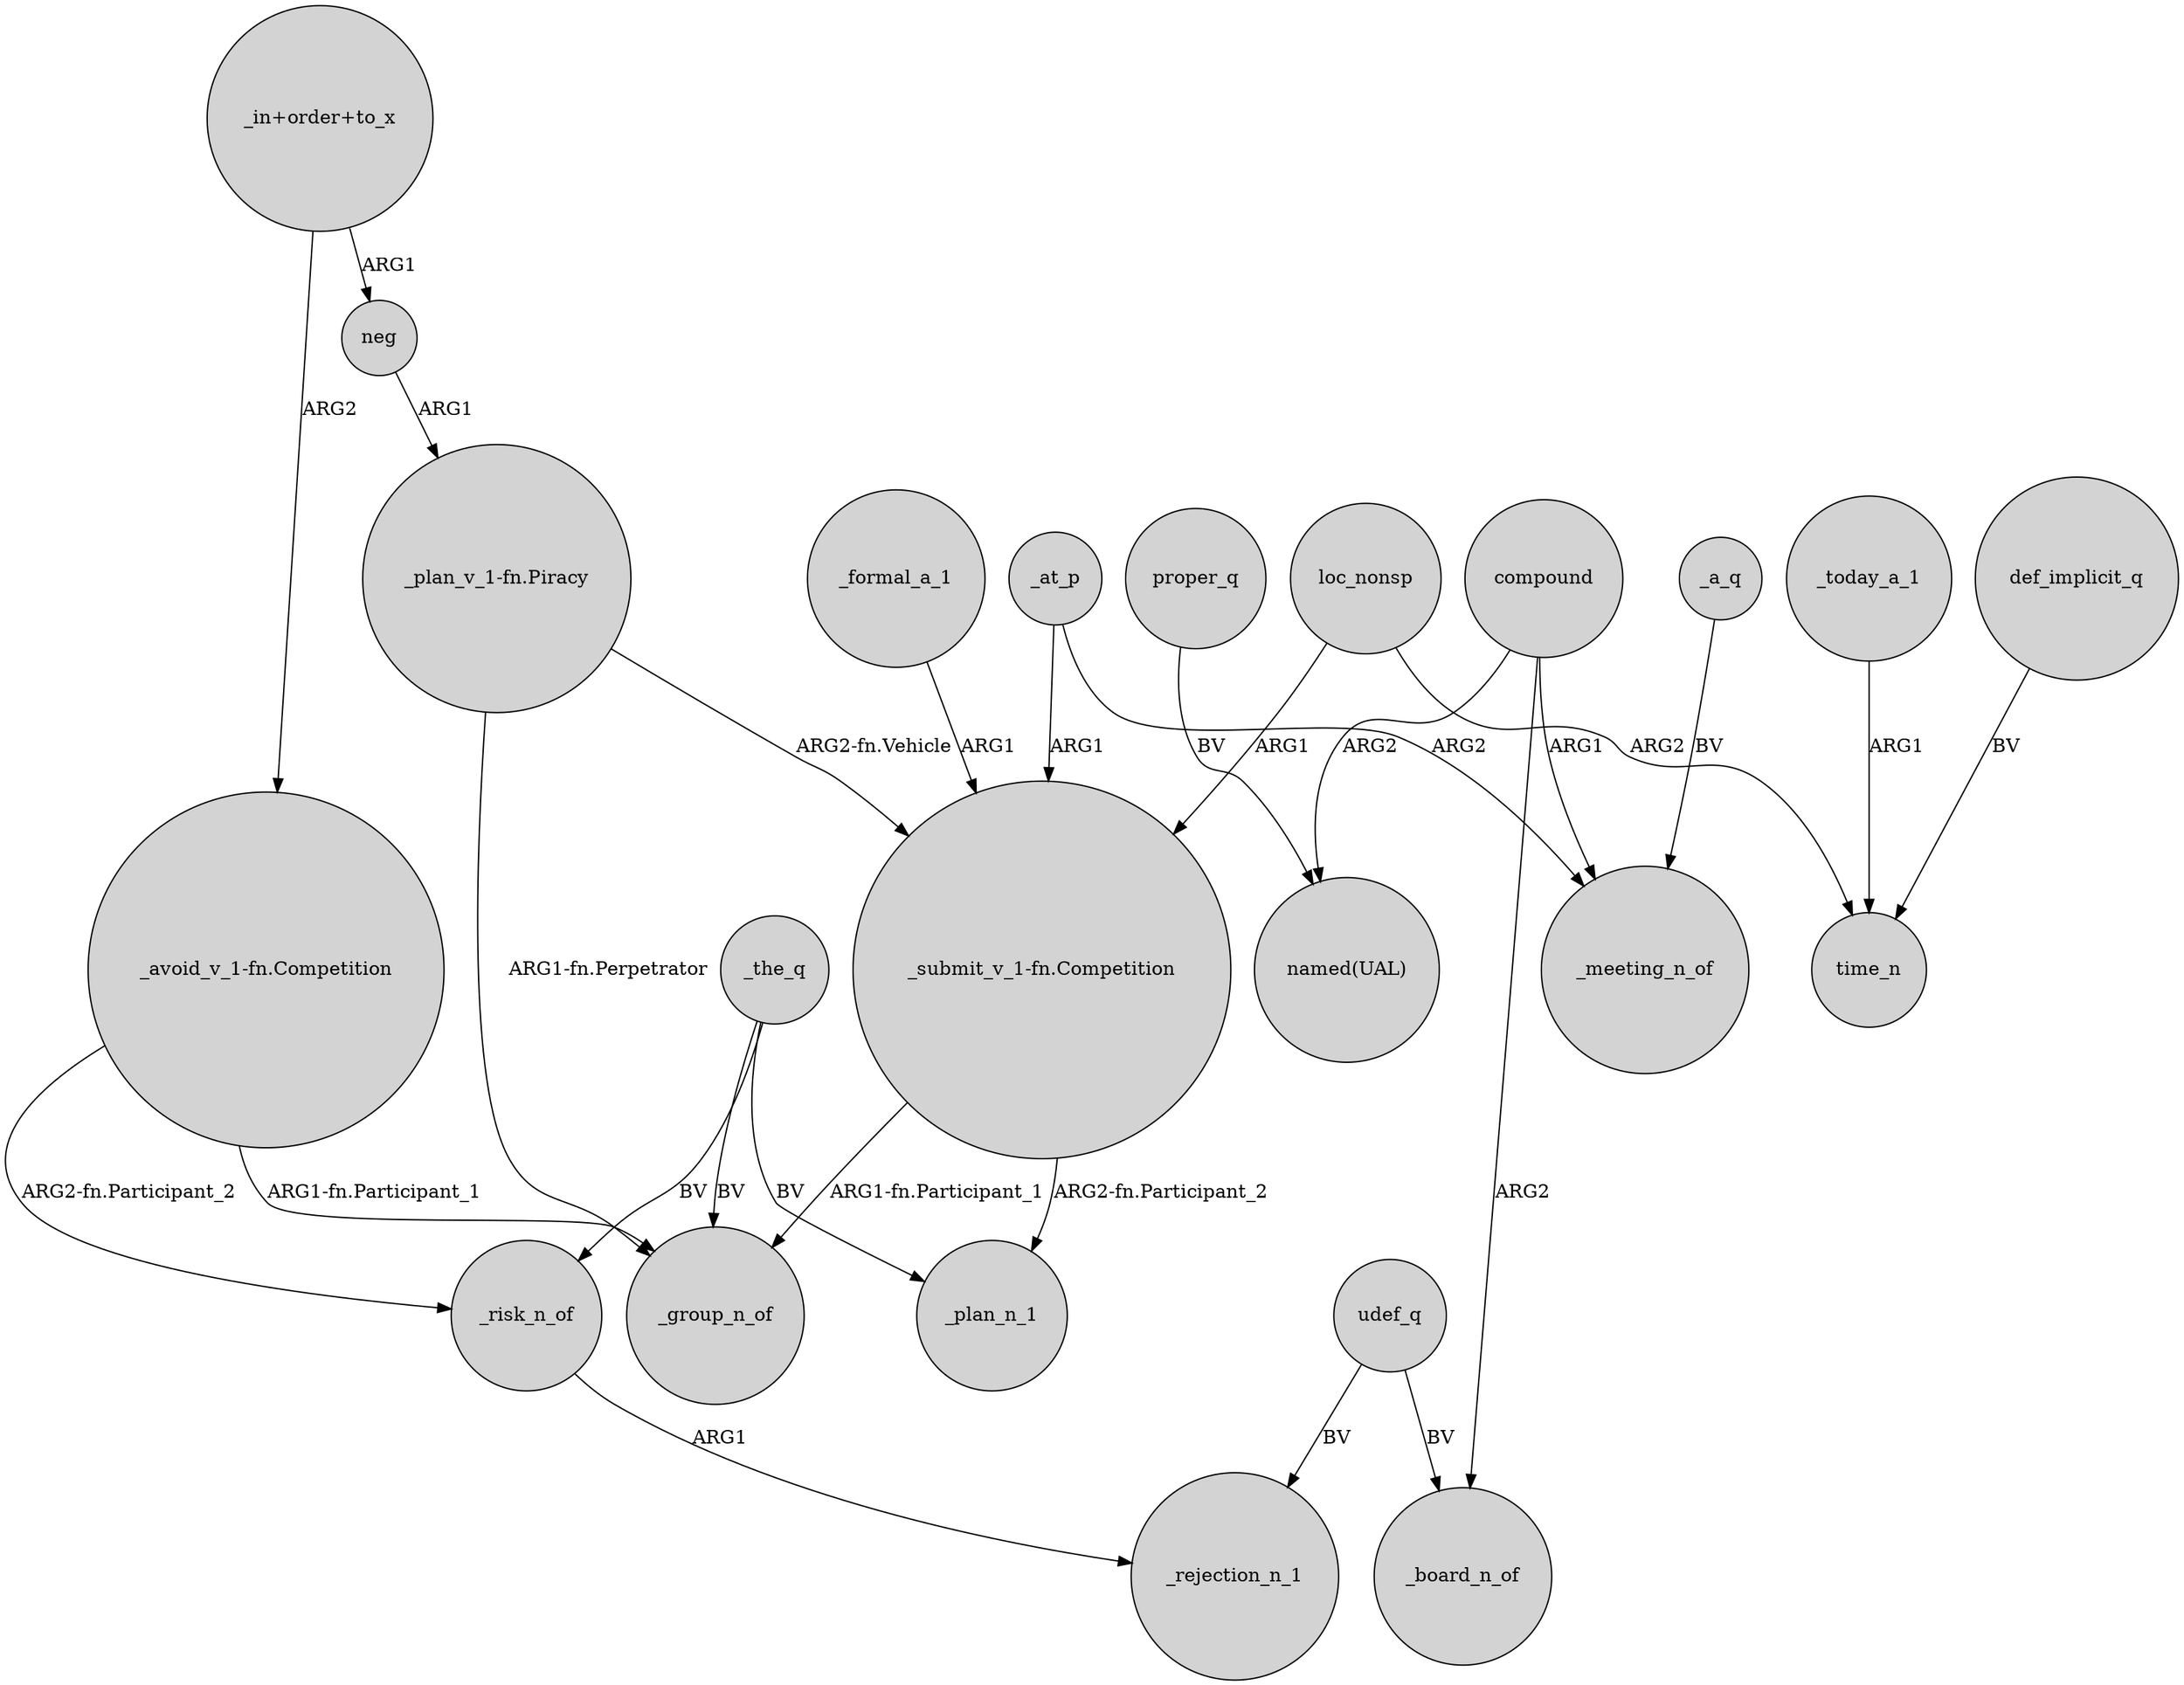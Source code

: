 digraph {
	node [shape=circle style=filled]
	"_submit_v_1-fn.Competition" -> _plan_n_1 [label="ARG2-fn.Participant_2"]
	_formal_a_1 -> "_submit_v_1-fn.Competition" [label=ARG1]
	"_in+order+to_x" -> neg [label=ARG1]
	"_plan_v_1-fn.Piracy" -> "_submit_v_1-fn.Competition" [label="ARG2-fn.Vehicle"]
	"_avoid_v_1-fn.Competition" -> _group_n_of [label="ARG1-fn.Participant_1"]
	_risk_n_of -> _rejection_n_1 [label=ARG1]
	_the_q -> _risk_n_of [label=BV]
	udef_q -> _rejection_n_1 [label=BV]
	proper_q -> "named(UAL)" [label=BV]
	compound -> _meeting_n_of [label=ARG1]
	neg -> "_plan_v_1-fn.Piracy" [label=ARG1]
	_a_q -> _meeting_n_of [label=BV]
	loc_nonsp -> "_submit_v_1-fn.Competition" [label=ARG1]
	_the_q -> _group_n_of [label=BV]
	"_in+order+to_x" -> "_avoid_v_1-fn.Competition" [label=ARG2]
	"_plan_v_1-fn.Piracy" -> _group_n_of [label="ARG1-fn.Perpetrator"]
	udef_q -> _board_n_of [label=BV]
	"_avoid_v_1-fn.Competition" -> _risk_n_of [label="ARG2-fn.Participant_2"]
	compound -> _board_n_of [label=ARG2]
	compound -> "named(UAL)" [label=ARG2]
	_today_a_1 -> time_n [label=ARG1]
	loc_nonsp -> time_n [label=ARG2]
	_at_p -> "_submit_v_1-fn.Competition" [label=ARG1]
	_the_q -> _plan_n_1 [label=BV]
	_at_p -> _meeting_n_of [label=ARG2]
	"_submit_v_1-fn.Competition" -> _group_n_of [label="ARG1-fn.Participant_1"]
	def_implicit_q -> time_n [label=BV]
}
